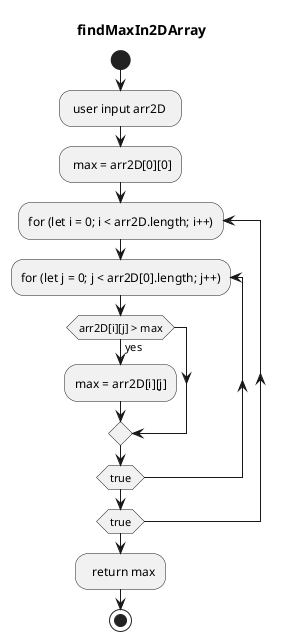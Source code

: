 
@startuml findMaxIn2DArray
title findMaxIn2DArray
start
: user input arr2D  ;
: max = arr2D[0][0];
repeat:for (let i = 0; i < arr2D.length; i++)   
    repeat:for (let j = 0; j < arr2D[0].length; j++)     
    if (arr2D[i][j] > max) then (yes ) 
        :max = arr2D[i][j];
    endif 
repeat while(true)
repeat while(true)
:  return max; 
stop
@enduml